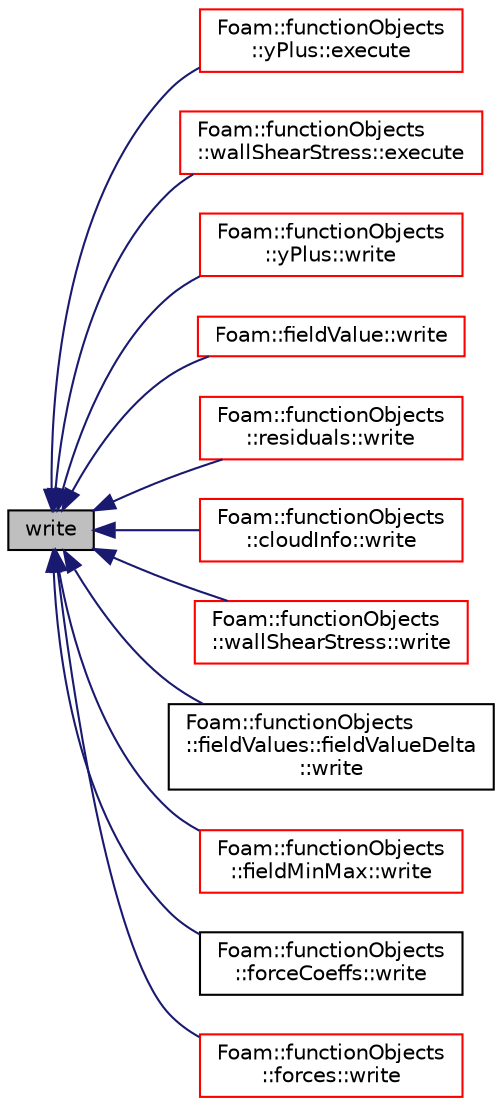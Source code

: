 digraph "write"
{
  bgcolor="transparent";
  edge [fontname="Helvetica",fontsize="10",labelfontname="Helvetica",labelfontsize="10"];
  node [fontname="Helvetica",fontsize="10",shape=record];
  rankdir="LR";
  Node1 [label="write",height=0.2,width=0.4,color="black", fillcolor="grey75", style="filled", fontcolor="black"];
  Node1 -> Node2 [dir="back",color="midnightblue",fontsize="10",style="solid",fontname="Helvetica"];
  Node2 [label="Foam::functionObjects\l::yPlus::execute",height=0.2,width=0.4,color="red",URL="$a02988.html#a61af3e60b94ae3e748f6fbac1e794af7",tooltip="Execute, currently does nothing. "];
  Node1 -> Node3 [dir="back",color="midnightblue",fontsize="10",style="solid",fontname="Helvetica"];
  Node3 [label="Foam::functionObjects\l::wallShearStress::execute",height=0.2,width=0.4,color="red",URL="$a02948.html#a61af3e60b94ae3e748f6fbac1e794af7",tooltip="Execute, currently does nothing. "];
  Node1 -> Node4 [dir="back",color="midnightblue",fontsize="10",style="solid",fontname="Helvetica"];
  Node4 [label="Foam::functionObjects\l::yPlus::write",height=0.2,width=0.4,color="red",URL="$a02988.html#aac759501cf6c7895a70eecbef0226ae1",tooltip="Calculate the yPlus and write. "];
  Node1 -> Node5 [dir="back",color="midnightblue",fontsize="10",style="solid",fontname="Helvetica"];
  Node5 [label="Foam::fieldValue::write",height=0.2,width=0.4,color="red",URL="$a00783.html#aac759501cf6c7895a70eecbef0226ae1",tooltip="Write to screen/file. "];
  Node1 -> Node6 [dir="back",color="midnightblue",fontsize="10",style="solid",fontname="Helvetica"];
  Node6 [label="Foam::functionObjects\l::residuals::write",height=0.2,width=0.4,color="red",URL="$a02210.html#aac759501cf6c7895a70eecbef0226ae1",tooltip="Write the residuals. "];
  Node1 -> Node7 [dir="back",color="midnightblue",fontsize="10",style="solid",fontname="Helvetica"];
  Node7 [label="Foam::functionObjects\l::cloudInfo::write",height=0.2,width=0.4,color="red",URL="$a00282.html#aac759501cf6c7895a70eecbef0226ae1",tooltip="Write. "];
  Node1 -> Node8 [dir="back",color="midnightblue",fontsize="10",style="solid",fontname="Helvetica"];
  Node8 [label="Foam::functionObjects\l::wallShearStress::write",height=0.2,width=0.4,color="red",URL="$a02948.html#aac759501cf6c7895a70eecbef0226ae1",tooltip="Calculate the wallShearStress and write. "];
  Node1 -> Node9 [dir="back",color="midnightblue",fontsize="10",style="solid",fontname="Helvetica"];
  Node9 [label="Foam::functionObjects\l::fieldValues::fieldValueDelta\l::write",height=0.2,width=0.4,color="black",URL="$a00784.html#aac759501cf6c7895a70eecbef0226ae1",tooltip="Calculate and write. "];
  Node1 -> Node10 [dir="back",color="midnightblue",fontsize="10",style="solid",fontname="Helvetica"];
  Node10 [label="Foam::functionObjects\l::fieldMinMax::write",height=0.2,width=0.4,color="red",URL="$a00776.html#aac759501cf6c7895a70eecbef0226ae1",tooltip="Write the fieldMinMax. "];
  Node1 -> Node11 [dir="back",color="midnightblue",fontsize="10",style="solid",fontname="Helvetica"];
  Node11 [label="Foam::functionObjects\l::forceCoeffs::write",height=0.2,width=0.4,color="black",URL="$a00863.html#aac759501cf6c7895a70eecbef0226ae1",tooltip="Write the forces. "];
  Node1 -> Node12 [dir="back",color="midnightblue",fontsize="10",style="solid",fontname="Helvetica"];
  Node12 [label="Foam::functionObjects\l::forces::write",height=0.2,width=0.4,color="red",URL="$a00866.html#aac759501cf6c7895a70eecbef0226ae1",tooltip="Write the forces. "];
}
